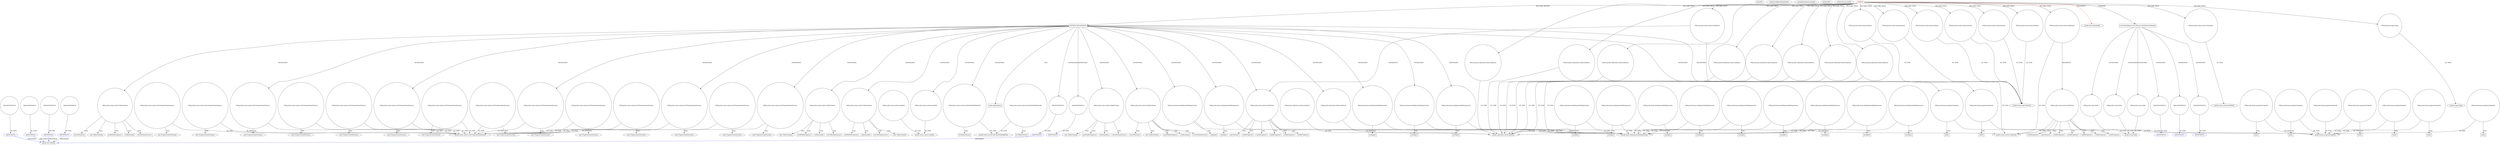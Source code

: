 digraph {
baseInfo[graphId=907,category="pattern",isAnonymous=false,possibleRelation=true]
frameworkRelatedTypesInfo[0="javafx.fxml.Initializable"]
possibleCollaborationsInfo[0="907~INSTANTIATION-~javafx.fxml.Initializable ~javafx.util.Callback ~false~true",1="907~INSTANTIATION-~javafx.fxml.Initializable ~javafx.util.Callback ~false~true",2="907~INSTANTIATION-~javafx.fxml.Initializable ~javafx.util.Callback ~false~true",3="907~INSTANTIATION-~javafx.fxml.Initializable ~javafx.util.Callback ~false~true",4="907~INSTANTIATION-CLIENT_METHOD_DECLARATION-~javafx.fxml.Initializable ~javafx.util.Callback ~false~true"]
patternInfo[frequency=2.0,patternRootClient=0]
patternInstancesInfo[0="bianconejo-CEFX~/bianconejo-CEFX/CEFX-master/src/cefx/CEPrincipalController.java~CEPrincipalController~2114",1="bianconejo-CEFX~/bianconejo-CEFX/CEFX-master/src/cefx/CECommandeController.java~CECommandeController~2084"]
721[label="javafx.util.Callback",vertexType="FRAMEWORK_INTERFACE_TYPE",isFrameworkType=false]
744[label="ANONYMOUS",vertexType="REFERENCE_ANONYMOUS_DECLARATION",isFrameworkType=false,color=blue]
767[label="ANONYMOUS",vertexType="REFERENCE_ANONYMOUS_DECLARATION",isFrameworkType=false,color=blue]
720[label="ANONYMOUS",vertexType="REFERENCE_ANONYMOUS_DECLARATION",isFrameworkType=false,color=blue]
790[label="ANONYMOUS",vertexType="REFERENCE_ANONYMOUS_DECLARATION",isFrameworkType=false,color=blue]
1018[label="ANONYMOUS",vertexType="REFERENCE_ANONYMOUS_DECLARATION",isFrameworkType=false,color=blue]
789[label="VAR:ANONYMOUS",vertexType="VARIABLE_EXPRESION",isFrameworkType=false,shape=circle]
719[label="VAR:ANONYMOUS",vertexType="VARIABLE_EXPRESION",isFrameworkType=false,shape=circle]
766[label="VAR:ANONYMOUS",vertexType="VARIABLE_EXPRESION",isFrameworkType=false,shape=circle]
1017[label="VAR:ANONYMOUS",vertexType="VARIABLE_EXPRESION",isFrameworkType=false,shape=circle]
743[label="VAR:ANONYMOUS",vertexType="VARIABLE_EXPRESION",isFrameworkType=false,shape=circle]
981[label="METHOD_DECLARATION",vertexType="CLIENT_METHOD_DECLARATION",isFrameworkType=false,shape=box]
0[label="CLIENT",vertexType="ROOT_CLIENT_CLASS_DECLARATION",isFrameworkType=false,color=red]
8[label="FIELD:javafx.scene.control.Button",vertexType="FIELD_DECLARATION",isFrameworkType=false,shape=circle]
12[label="FIELD:javafx.scene.control.Button",vertexType="FIELD_DECLARATION",isFrameworkType=false,shape=circle]
10[label="FIELD:javafx.scene.control.Button",vertexType="FIELD_DECLARATION",isFrameworkType=false,shape=circle]
18[label="FIELD:javafx.scene.control.Button",vertexType="FIELD_DECLARATION",isFrameworkType=false,shape=circle]
14[label="FIELD:javafx.scene.control.Button",vertexType="FIELD_DECLARATION",isFrameworkType=false,shape=circle]
6[label="FIELD:javafx.scene.control.Button",vertexType="FIELD_DECLARATION",isFrameworkType=false,shape=circle]
2[label="FIELD:javafx.collections.ObservableList",vertexType="FIELD_DECLARATION",isFrameworkType=false,shape=circle]
3[label="javafx.collections.ObservableList",vertexType="FRAMEWORK_INTERFACE_TYPE",isFrameworkType=false]
44[label="FIELD:javafx.collections.ObservableList",vertexType="FIELD_DECLARATION",isFrameworkType=false,shape=circle]
40[label="FIELD:javafx.collections.ObservableList",vertexType="FIELD_DECLARATION",isFrameworkType=false,shape=circle]
74[label="FIELD:javafx.collections.ObservableList",vertexType="FIELD_DECLARATION",isFrameworkType=false,shape=circle]
60[label="FIELD:javafx.collections.ObservableList",vertexType="FIELD_DECLARATION",isFrameworkType=false,shape=circle]
46[label="FIELD:javafx.collections.ObservableList",vertexType="FIELD_DECLARATION",isFrameworkType=false,shape=circle]
62[label="FIELD:javafx.collections.ObservableList",vertexType="FIELD_DECLARATION",isFrameworkType=false,shape=circle]
102[label="FIELD:javafx.collections.ObservableList",vertexType="FIELD_DECLARATION",isFrameworkType=false,shape=circle]
104[label="void initialize(java.net.URL,java.util.ResourceBundle)",vertexType="OVERRIDING_METHOD_DECLARATION",isFrameworkType=false,shape=box]
94[label="FIELD:javafx.scene.control.TextField",vertexType="FIELD_DECLARATION",isFrameworkType=false,shape=circle]
1004[label="VAR:javafx.scene.control.cell.PropertyValueFactory",vertexType="VARIABLE_EXPRESION",isFrameworkType=false,shape=circle]
1003[label="new PropertyValueFactory()",vertexType="CONSTRUCTOR_CALL",isFrameworkType=false]
988[label="VAR:javafx.scene.control.cell.PropertyValueFactory",vertexType="VARIABLE_EXPRESION",isFrameworkType=false,shape=circle]
987[label="new PropertyValueFactory()",vertexType="CONSTRUCTOR_CALL",isFrameworkType=false]
1036[label="VAR:javafx.scene.control.cell.PropertyValueFactory",vertexType="VARIABLE_EXPRESION",isFrameworkType=false,shape=circle]
1035[label="new PropertyValueFactory()",vertexType="CONSTRUCTOR_CALL",isFrameworkType=false]
1012[label="VAR:javafx.scene.control.cell.PropertyValueFactory",vertexType="VARIABLE_EXPRESION",isFrameworkType=false,shape=circle]
1011[label="new PropertyValueFactory()",vertexType="CONSTRUCTOR_CALL",isFrameworkType=false]
996[label="VAR:javafx.scene.control.cell.PropertyValueFactory",vertexType="VARIABLE_EXPRESION",isFrameworkType=false,shape=circle]
995[label="new PropertyValueFactory()",vertexType="CONSTRUCTOR_CALL",isFrameworkType=false]
396[label="VAR:ANONYMOUS",vertexType="VARIABLE_EXPRESION",isFrameworkType=false,shape=circle]
1021[label="VAR:ANONYMOUS",vertexType="VARIABLE_EXPRESION",isFrameworkType=false,shape=circle]
329[label="VAR:ANONYMOUS",vertexType="VARIABLE_EXPRESION",isFrameworkType=false,shape=circle]
370[label="VAR:ANONYMOUS",vertexType="VARIABLE_EXPRESION",isFrameworkType=false,shape=circle]
1[label="javafx.fxml.Initializable",vertexType="FRAMEWORK_INTERFACE_TYPE",isFrameworkType=false]
85[label="javafx.scene.control.TextField",vertexType="FRAMEWORK_CLASS_TYPE",isFrameworkType=false]
1025[label="VAR:javafx.scene.control.Labeled",vertexType="VARIABLE_EXPRESION",isFrameworkType=false,shape=circle]
80[label="FIELD:javafx.scene.control.TableView",vertexType="FIELD_DECLARATION",isFrameworkType=false,shape=circle]
78[label="FIELD:javafx.scene.control.TableView",vertexType="FIELD_DECLARATION",isFrameworkType=false,shape=circle]
983[label="VAR:javafx.scene.control.TableColumn",vertexType="VARIABLE_EXPRESION",isFrameworkType=false,shape=circle]
982[label="new TableColumn()",vertexType="CONSTRUCTOR_CALL",isFrameworkType=false]
1053[label="prefWidthProperty()",vertexType="INSIDE_CALL",isFrameworkType=false,shape=box]
1007[label="VAR:javafx.scene.control.TableColumn",vertexType="VARIABLE_EXPRESION",isFrameworkType=false,shape=circle]
1006[label="new TableColumn()",vertexType="CONSTRUCTOR_CALL",isFrameworkType=false]
1089[label="prefWidthProperty()",vertexType="INSIDE_CALL",isFrameworkType=false,shape=box]
1031[label="VAR:javafx.scene.control.TableColumn",vertexType="VARIABLE_EXPRESION",isFrameworkType=false,shape=circle]
1030[label="new TableColumn()",vertexType="CONSTRUCTOR_CALL",isFrameworkType=false]
1101[label="prefWidthProperty()",vertexType="INSIDE_CALL",isFrameworkType=false,shape=box]
991[label="VAR:javafx.scene.control.TableColumn",vertexType="VARIABLE_EXPRESION",isFrameworkType=false,shape=circle]
990[label="new TableColumn()",vertexType="CONSTRUCTOR_CALL",isFrameworkType=false]
1065[label="prefWidthProperty()",vertexType="INSIDE_CALL",isFrameworkType=false,shape=box]
999[label="VAR:javafx.scene.control.TableColumn",vertexType="VARIABLE_EXPRESION",isFrameworkType=false,shape=circle]
998[label="new TableColumn()",vertexType="CONSTRUCTOR_CALL",isFrameworkType=false]
1077[label="prefWidthProperty()",vertexType="INSIDE_CALL",isFrameworkType=false,shape=box]
1024[label="super.updateItem()",vertexType="SUPER_CALL",isFrameworkType=false,shape=box]
1060[label="setResizable()",vertexType="INSIDE_CALL",isFrameworkType=false,shape=box]
1084[label="setResizable()",vertexType="INSIDE_CALL",isFrameworkType=false,shape=box]
1072[label="setResizable()",vertexType="INSIDE_CALL",isFrameworkType=false,shape=box]
1096[label="setResizable()",vertexType="INSIDE_CALL",isFrameworkType=false,shape=box]
1108[label="setResizable()",vertexType="INSIDE_CALL",isFrameworkType=false,shape=box]
707[label="javafx.scene.control.cell.PropertyValueFactory",vertexType="FRAMEWORK_CLASS_TYPE",isFrameworkType=false]
761[label="VAR:javafx.scene.control.cell.PropertyValueFactory",vertexType="VARIABLE_EXPRESION",isFrameworkType=false,shape=circle]
760[label="new PropertyValueFactory()",vertexType="CONSTRUCTOR_CALL",isFrameworkType=false]
784[label="VAR:javafx.scene.control.cell.PropertyValueFactory",vertexType="VARIABLE_EXPRESION",isFrameworkType=false,shape=circle]
783[label="new PropertyValueFactory()",vertexType="CONSTRUCTOR_CALL",isFrameworkType=false]
738[label="VAR:javafx.scene.control.cell.PropertyValueFactory",vertexType="VARIABLE_EXPRESION",isFrameworkType=false,shape=circle]
737[label="new PropertyValueFactory()",vertexType="CONSTRUCTOR_CALL",isFrameworkType=false]
714[label="VAR:javafx.scene.control.cell.PropertyValueFactory",vertexType="VARIABLE_EXPRESION",isFrameworkType=false,shape=circle]
713[label="new PropertyValueFactory()",vertexType="CONSTRUCTOR_CALL",isFrameworkType=false]
836[label="VAR:javafx.scene.control.cell.PropertyValueFactory",vertexType="VARIABLE_EXPRESION",isFrameworkType=false,shape=circle]
835[label="new PropertyValueFactory()",vertexType="CONSTRUCTOR_CALL",isFrameworkType=false]
706[label="VAR:javafx.scene.control.cell.PropertyValueFactory",vertexType="VARIABLE_EXPRESION",isFrameworkType=false,shape=circle]
705[label="new PropertyValueFactory()",vertexType="CONSTRUCTOR_CALL",isFrameworkType=false]
815[label="VAR:javafx.scene.control.cell.PropertyValueFactory",vertexType="VARIABLE_EXPRESION",isFrameworkType=false,shape=circle]
814[label="new PropertyValueFactory()",vertexType="CONSTRUCTOR_CALL",isFrameworkType=false]
823[label="VAR:javafx.scene.control.cell.PropertyValueFactory",vertexType="VARIABLE_EXPRESION",isFrameworkType=false,shape=circle]
822[label="new PropertyValueFactory()",vertexType="CONSTRUCTOR_CALL",isFrameworkType=false]
807[label="VAR:javafx.scene.control.cell.PropertyValueFactory",vertexType="VARIABLE_EXPRESION",isFrameworkType=false,shape=circle]
806[label="new PropertyValueFactory()",vertexType="CONSTRUCTOR_CALL",isFrameworkType=false]
838[label="VAR:javafx.collections.ObservableList",vertexType="VARIABLE_EXPRESION",isFrameworkType=false,shape=circle]
1043[label="VAR:javafx.collections.ObservableList",vertexType="VARIABLE_EXPRESION",isFrameworkType=false,shape=circle]
330[label="ANONYMOUS",vertexType="REFERENCE_ANONYMOUS_DECLARATION",isFrameworkType=false,color=blue]
1022[label="ANONYMOUS",vertexType="REFERENCE_ANONYMOUS_DECLARATION",isFrameworkType=false,color=blue]
371[label="ANONYMOUS",vertexType="REFERENCE_ANONYMOUS_DECLARATION",isFrameworkType=false,color=blue]
397[label="ANONYMOUS",vertexType="REFERENCE_ANONYMOUS_DECLARATION",isFrameworkType=false,color=blue]
79[label="javafx.scene.control.TableView",vertexType="FRAMEWORK_CLASS_TYPE",isFrameworkType=false]
986[label="setCellValueFactory()",vertexType="INSIDE_CALL",isFrameworkType=false,shape=box]
994[label="setCellValueFactory()",vertexType="INSIDE_CALL",isFrameworkType=false,shape=box]
1010[label="setCellValueFactory()",vertexType="INSIDE_CALL",isFrameworkType=false,shape=box]
1034[label="setCellValueFactory()",vertexType="INSIDE_CALL",isFrameworkType=false,shape=box]
1002[label="setCellValueFactory()",vertexType="INSIDE_CALL",isFrameworkType=false,shape=box]
1090[label="VAR:javafx.beans.binding.DoubleExpression",vertexType="VARIABLE_EXPRESION",isFrameworkType=false,shape=circle]
1091[label="multiply()",vertexType="INSIDE_CALL",isFrameworkType=false,shape=box]
853[label="javafx.beans.binding.DoubleExpression",vertexType="FRAMEWORK_CLASS_TYPE",isFrameworkType=false]
1066[label="VAR:javafx.beans.binding.DoubleExpression",vertexType="VARIABLE_EXPRESION",isFrameworkType=false,shape=circle]
1067[label="multiply()",vertexType="INSIDE_CALL",isFrameworkType=false,shape=box]
899[label="VAR:javafx.beans.binding.DoubleExpression",vertexType="VARIABLE_EXPRESION",isFrameworkType=false,shape=circle]
900[label="multiply()",vertexType="INSIDE_CALL",isFrameworkType=false,shape=box]
1078[label="VAR:javafx.beans.binding.DoubleExpression",vertexType="VARIABLE_EXPRESION",isFrameworkType=false,shape=circle]
1079[label="multiply()",vertexType="INSIDE_CALL",isFrameworkType=false,shape=box]
1054[label="VAR:javafx.beans.binding.DoubleExpression",vertexType="VARIABLE_EXPRESION",isFrameworkType=false,shape=circle]
1055[label="multiply()",vertexType="INSIDE_CALL",isFrameworkType=false,shape=box]
1102[label="VAR:javafx.beans.binding.DoubleExpression",vertexType="VARIABLE_EXPRESION",isFrameworkType=false,shape=circle]
1103[label="multiply()",vertexType="INSIDE_CALL",isFrameworkType=false,shape=box]
911[label="VAR:javafx.beans.binding.DoubleExpression",vertexType="VARIABLE_EXPRESION",isFrameworkType=false,shape=circle]
912[label="multiply()",vertexType="INSIDE_CALL",isFrameworkType=false,shape=box]
851[label="VAR:javafx.beans.binding.DoubleExpression",vertexType="VARIABLE_EXPRESION",isFrameworkType=false,shape=circle]
852[label="multiply()",vertexType="INSIDE_CALL",isFrameworkType=false,shape=box]
923[label="VAR:javafx.beans.binding.DoubleExpression",vertexType="VARIABLE_EXPRESION",isFrameworkType=false,shape=circle]
924[label="multiply()",vertexType="INSIDE_CALL",isFrameworkType=false,shape=box]
875[label="VAR:javafx.beans.binding.DoubleExpression",vertexType="VARIABLE_EXPRESION",isFrameworkType=false,shape=circle]
876[label="multiply()",vertexType="INSIDE_CALL",isFrameworkType=false,shape=box]
947[label="VAR:javafx.beans.binding.DoubleExpression",vertexType="VARIABLE_EXPRESION",isFrameworkType=false,shape=circle]
948[label="multiply()",vertexType="INSIDE_CALL",isFrameworkType=false,shape=box]
887[label="VAR:javafx.beans.binding.DoubleExpression",vertexType="VARIABLE_EXPRESION",isFrameworkType=false,shape=circle]
888[label="multiply()",vertexType="INSIDE_CALL",isFrameworkType=false,shape=box]
863[label="VAR:javafx.beans.binding.DoubleExpression",vertexType="VARIABLE_EXPRESION",isFrameworkType=false,shape=circle]
864[label="multiply()",vertexType="INSIDE_CALL",isFrameworkType=false,shape=box]
935[label="VAR:javafx.beans.binding.DoubleExpression",vertexType="VARIABLE_EXPRESION",isFrameworkType=false,shape=circle]
936[label="multiply()",vertexType="INSIDE_CALL",isFrameworkType=false,shape=box]
48[label="FIELD:javafx.stage.Stage",vertexType="FIELD_DECLARATION",isFrameworkType=false,shape=circle]
49[label="javafx.stage.Stage",vertexType="FRAMEWORK_CLASS_TYPE",isFrameworkType=false]
7[label="javafx.scene.control.Button",vertexType="FRAMEWORK_CLASS_TYPE",isFrameworkType=false]
478[label="VAR:javafx.scene.Node",vertexType="VARIABLE_EXPRESION",isFrameworkType=false,shape=circle]
165[label="javafx.scene.Node",vertexType="FRAMEWORK_CLASS_TYPE",isFrameworkType=false]
472[label="VAR:javafx.scene.Node",vertexType="VARIABLE_EXPRESION",isFrameworkType=false,shape=circle]
466[label="VAR:javafx.scene.Node",vertexType="VARIABLE_EXPRESION",isFrameworkType=false,shape=circle]
1039[label="setCellFactory()",vertexType="INSIDE_CALL",isFrameworkType=false,shape=box]
1015[label="setCellFactory()",vertexType="INSIDE_CALL",isFrameworkType=false,shape=box]
238[label="javafx.scene.control.Labeled",vertexType="FRAMEWORK_CLASS_TYPE",isFrameworkType=false]
727[label="VAR:javafx.scene.control.Labeled",vertexType="VARIABLE_EXPRESION",isFrameworkType=false,shape=circle]
1046[label="VAR:javafx.scene.control.TableView",vertexType="VARIABLE_EXPRESION",isFrameworkType=false,shape=circle]
1070[label="widthProperty()",vertexType="INSIDE_CALL",isFrameworkType=false,shape=box]
1094[label="widthProperty()",vertexType="INSIDE_CALL",isFrameworkType=false,shape=box]
1082[label="widthProperty()",vertexType="INSIDE_CALL",isFrameworkType=false,shape=box]
1106[label="widthProperty()",vertexType="INSIDE_CALL",isFrameworkType=false,shape=box]
1058[label="widthProperty()",vertexType="INSIDE_CALL",isFrameworkType=false,shape=box]
1047[label="getColumns()",vertexType="INSIDE_CALL",isFrameworkType=false,shape=box]
841[label="VAR:javafx.scene.control.TableView",vertexType="VARIABLE_EXPRESION",isFrameworkType=false,shape=circle]
915[label="widthProperty()",vertexType="INSIDE_CALL",isFrameworkType=false,shape=box]
879[label="widthProperty()",vertexType="INSIDE_CALL",isFrameworkType=false,shape=box]
891[label="widthProperty()",vertexType="INSIDE_CALL",isFrameworkType=false,shape=box]
939[label="widthProperty()",vertexType="INSIDE_CALL",isFrameworkType=false,shape=box]
867[label="widthProperty()",vertexType="INSIDE_CALL",isFrameworkType=false,shape=box]
951[label="widthProperty()",vertexType="INSIDE_CALL",isFrameworkType=false,shape=box]
842[label="getColumns()",vertexType="INSIDE_CALL",isFrameworkType=false,shape=box]
1040[label="VAR:javafx.scene.control.cell.TextFieldTableCell",vertexType="VARIABLE_EXPRESION",isFrameworkType=false,shape=circle]
829[label="javafx.scene.control.cell.TextFieldTableCell",vertexType="FRAMEWORK_CLASS_TYPE",isFrameworkType=false]
1041[label="forTableColumn()",vertexType="INSIDE_CALL",isFrameworkType=false,shape=box]
827[label="VAR:javafx.scene.control.cell.TextFieldTableCell",vertexType="VARIABLE_EXPRESION",isFrameworkType=false,shape=circle]
828[label="forTableColumn()",vertexType="INSIDE_CALL",isFrameworkType=false,shape=box]
1049[label="VAR:javafx.beans.property.Property",vertexType="VARIABLE_EXPRESION",isFrameworkType=false,shape=circle]
848[label="javafx.beans.property.Property",vertexType="FRAMEWORK_INTERFACE_TYPE",isFrameworkType=false]
1050[label="bind()",vertexType="INSIDE_CALL",isFrameworkType=false,shape=box]
942[label="VAR:javafx.beans.property.Property",vertexType="VARIABLE_EXPRESION",isFrameworkType=false,shape=circle]
943[label="bind()",vertexType="INSIDE_CALL",isFrameworkType=false,shape=box]
894[label="VAR:javafx.beans.property.Property",vertexType="VARIABLE_EXPRESION",isFrameworkType=false,shape=circle]
895[label="bind()",vertexType="INSIDE_CALL",isFrameworkType=false,shape=box]
870[label="VAR:javafx.beans.property.Property",vertexType="VARIABLE_EXPRESION",isFrameworkType=false,shape=circle]
871[label="bind()",vertexType="INSIDE_CALL",isFrameworkType=false,shape=box]
930[label="VAR:javafx.beans.property.Property",vertexType="VARIABLE_EXPRESION",isFrameworkType=false,shape=circle]
931[label="bind()",vertexType="INSIDE_CALL",isFrameworkType=false,shape=box]
846[label="VAR:javafx.beans.property.Property",vertexType="VARIABLE_EXPRESION",isFrameworkType=false,shape=circle]
847[label="bind()",vertexType="INSIDE_CALL",isFrameworkType=false,shape=box]
906[label="VAR:javafx.beans.property.Property",vertexType="VARIABLE_EXPRESION",isFrameworkType=false,shape=circle]
907[label="bind()",vertexType="INSIDE_CALL",isFrameworkType=false,shape=box]
1061[label="VAR:javafx.beans.property.Property",vertexType="VARIABLE_EXPRESION",isFrameworkType=false,shape=circle]
1062[label="bind()",vertexType="INSIDE_CALL",isFrameworkType=false,shape=box]
858[label="VAR:javafx.beans.property.Property",vertexType="VARIABLE_EXPRESION",isFrameworkType=false,shape=circle]
983->982[label="CALL"]
999->1084[label="CALL"]
983->1060[label="CALL"]
80->1046[label="REFERENCE"]
1040->1041[label="CALL"]
0->1[label="IMPLEMENT",color=red]
0->14[label="DECLARE_FIELD"]
991->1065[label="CALL"]
894->848[label="OF_TYPE"]
981->1102[label="INSTANTIATE"]
823->707[label="OF_TYPE"]
899->900[label="CALL"]
981->1024[label="CALL"]
1004->707[label="OF_TYPE"]
1012->707[label="OF_TYPE"]
947->948[label="CALL"]
1078->1079[label="CALL"]
720->721[label="IMPLEMENT",color=blue]
870->848[label="OF_TYPE"]
1007->1096[label="CALL"]
841->939[label="CALL"]
991->1072[label="CALL"]
988->707[label="OF_TYPE"]
942->848[label="OF_TYPE"]
1102->1103[label="CALL"]
767->721[label="IMPLEMENT",color=blue]
706->705[label="CALL"]
0->104[label="OVERRIDE"]
807->806[label="CALL"]
0->74[label="DECLARE_FIELD"]
836->707[label="OF_TYPE"]
870->871[label="CALL"]
784->783[label="CALL"]
981->1078[label="INSTANTIATE"]
981->1017[label="INSTANTIATE"]
1031->1034[label="CALL"]
0->62[label="DECLARE_FIELD"]
981->1007[label="INSTANTIATE"]
815->707[label="OF_TYPE"]
761->760[label="CALL"]
863->853[label="OF_TYPE"]
766->767[label="OF_TYPE"]
807->707[label="OF_TYPE"]
1007->1010[label="CALL"]
14->7[label="OF_TYPE"]
981->1021[label="INSTANTIATE"]
714->713[label="CALL"]
1054->1055[label="CALL"]
981->983[label="INSTANTIATE"]
838->3[label="OF_TYPE"]
981->1061[label="INSTANTIATE"]
983->986[label="CALL"]
999->1002[label="CALL"]
1054->853[label="OF_TYPE"]
991->990[label="CALL"]
981->1012[label="INSTANTIATE"]
981->991[label="INSTANTIATE"]
1012->1011[label="CALL"]
935->936[label="CALL"]
1046->1058[label="CALL"]
0->60[label="DECLARE_FIELD"]
981->996[label="INSTANTIATE"]
12->7[label="OF_TYPE"]
942->943[label="CALL"]
6->7[label="OF_TYPE"]
1040->829[label="OF_TYPE"]
930->848[label="OF_TYPE"]
1061->848[label="OF_TYPE"]
836->835[label="CALL"]
1018->721[label="IMPLEMENT",color=blue]
104->478[label="INSTANTIATE"]
841->842[label="CALL"]
827->829[label="OF_TYPE"]
0->981[label="DECLARE_METHOD"]
981->1043[label="INSTANTIATE"]
981->999[label="INSTANTIATE"]
911->912[label="CALL"]
1066->853[label="OF_TYPE"]
1102->853[label="OF_TYPE"]
102->3[label="OF_TYPE"]
996->707[label="OF_TYPE"]
1031->1108[label="CALL"]
1031->1030[label="CALL"]
0->44[label="DECLARE_FIELD"]
1031->1101[label="CALL"]
841->891[label="CALL"]
981->1031[label="INSTANTIATE"]
48->49[label="OF_TYPE"]
999->998[label="CALL"]
983->1053[label="CALL"]
60->3[label="OF_TYPE"]
981->1090[label="INSTANTIATE"]
40->3[label="OF_TYPE"]
1049->848[label="OF_TYPE"]
981->1054[label="INSTANTIATE"]
714->707[label="OF_TYPE"]
851->853[label="OF_TYPE"]
981->1025[label="INSTANTIATE"]
815->814[label="CALL"]
875->876[label="CALL"]
0->78[label="DECLARE_FIELD"]
104->396[label="INSTANTIATE"]
981->1066[label="INSTANTIATE"]
1007->1089[label="CALL"]
1046->1106[label="CALL"]
863->864[label="CALL"]
789->790[label="OF_TYPE"]
0->10[label="DECLARE_FIELD"]
851->852[label="CALL"]
738->707[label="OF_TYPE"]
466->165[label="OF_TYPE"]
930->931[label="CALL"]
1078->853[label="OF_TYPE"]
396->397[label="OF_TYPE"]
947->853[label="OF_TYPE"]
78->841[label="REFERENCE"]
738->737[label="CALL"]
1066->1067[label="CALL"]
887->888[label="CALL"]
2->3[label="OF_TYPE"]
1046->1047[label="CALL"]
841->915[label="CALL"]
0->6[label="DECLARE_FIELD"]
706->707[label="OF_TYPE"]
1090->1091[label="CALL"]
478->165[label="OF_TYPE"]
104->329[label="INSTANTIATE"]
80->79[label="OF_TYPE"]
0->2[label="DECLARE_FIELD"]
0->94[label="DECLARE_FIELD"]
370->371[label="OF_TYPE"]
894->895[label="CALL"]
841->867[label="CALL"]
1007->1015[label="CALL"]
923->924[label="CALL"]
981->1040[label="INSTANTIATE"]
78->79[label="OF_TYPE"]
1046->1094[label="CALL"]
981->1036[label="INSTANTIATE"]
996->995[label="CALL"]
0->48[label="DECLARE_FIELD"]
1036->1035[label="CALL"]
1036->707[label="OF_TYPE"]
1046->1082[label="CALL"]
0->80[label="DECLARE_FIELD"]
1007->1006[label="CALL"]
1031->1039[label="CALL"]
923->853[label="OF_TYPE"]
784->707[label="OF_TYPE"]
104->370[label="INSTANTIATE"]
875->853[label="OF_TYPE"]
104->466[label="INSTANTIATE"]
823->822[label="CALL"]
1049->1050[label="CALL"]
744->721[label="IMPLEMENT",color=blue]
46->3[label="OF_TYPE"]
62->3[label="OF_TYPE"]
719->720[label="OF_TYPE"]
329->330[label="OF_TYPE"]
981->988[label="INSTANTIATE"]
8->7[label="OF_TYPE"]
10->7[label="OF_TYPE"]
827->828[label="CALL"]
1061->1062[label="CALL"]
1043->3[label="OF_TYPE"]
790->721[label="IMPLEMENT",color=blue]
18->7[label="OF_TYPE"]
1046->79[label="OF_TYPE"]
841->79[label="OF_TYPE"]
761->707[label="OF_TYPE"]
472->165[label="OF_TYPE"]
899->853[label="OF_TYPE"]
841->879[label="CALL"]
981->1046[label="INSTANTIATE"]
988->987[label="CALL"]
1017->1018[label="OF_TYPE"]
1025->238[label="OF_TYPE"]
94->85[label="OF_TYPE"]
727->238[label="OF_TYPE"]
906->907[label="CALL"]
1021->1022[label="OF_TYPE"]
981->1049[label="INSTANTIATE"]
935->853[label="OF_TYPE"]
887->853[label="OF_TYPE"]
999->1077[label="CALL"]
0->8[label="DECLARE_FIELD"]
743->744[label="OF_TYPE"]
74->3[label="OF_TYPE"]
846->848[label="OF_TYPE"]
1090->853[label="OF_TYPE"]
906->848[label="OF_TYPE"]
44->3[label="OF_TYPE"]
0->12[label="DECLARE_FIELD"]
0->18[label="DECLARE_FIELD"]
911->853[label="OF_TYPE"]
1004->1003[label="CALL"]
104->472[label="INSTANTIATE"]
981->1004[label="INSTANTIATE"]
858->848[label="OF_TYPE"]
0->102[label="DECLARE_FIELD"]
0->46[label="DECLARE_FIELD"]
1046->1070[label="CALL"]
991->994[label="CALL"]
0->40[label="DECLARE_FIELD"]
841->951[label="CALL"]
846->847[label="CALL"]
}
